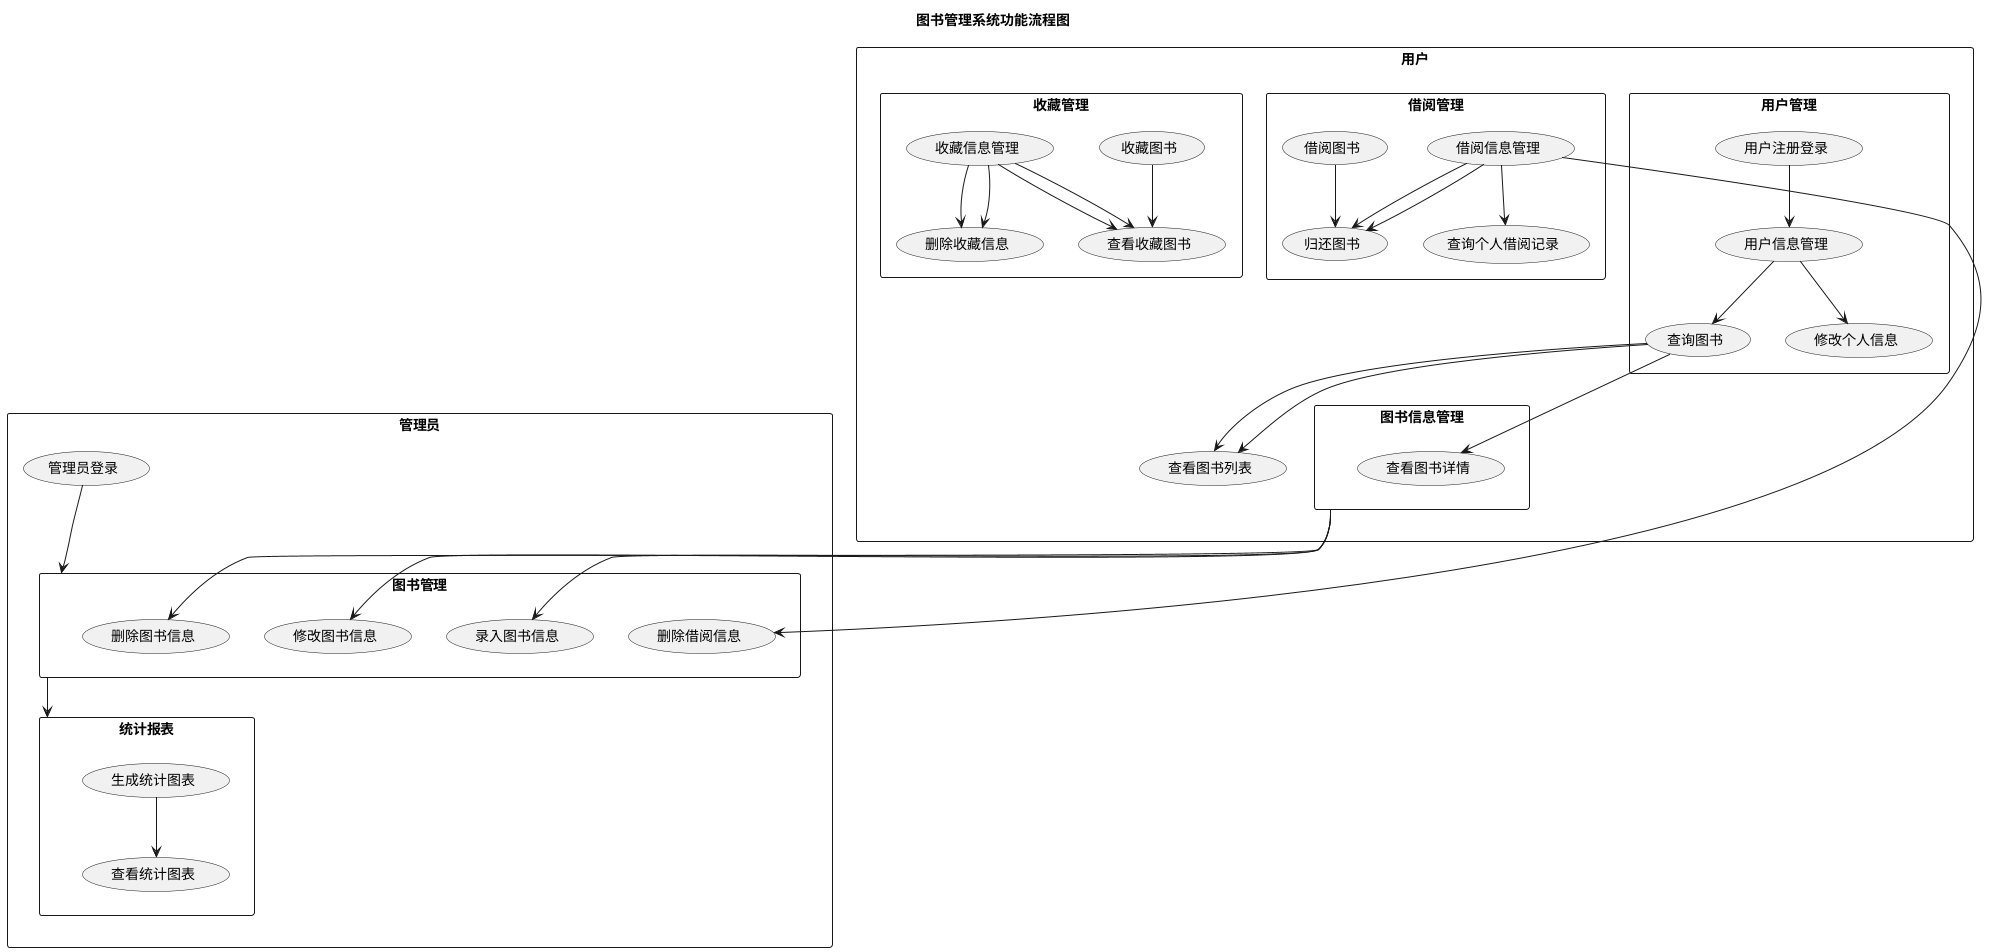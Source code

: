 @startuml

title 图书管理系统功能流程图

rectangle "用户" {

  rectangle "用户管理" {
    (用户注册登录) --> (用户信息管理)
    (用户信息管理) --> (查询图书)
    (用户信息管理) --> (修改个人信息)
  }

  rectangle "借阅管理" {
    (借阅图书) --> (归还图书)
    (借阅信息管理) --> (归还图书)
    (借阅信息管理) --> (查询个人借阅记录)
  }

  rectangle "收藏管理" {
    (收藏图书) --> (查看收藏图书)
    (收藏信息管理) --> (查看收藏图书)
    (收藏信息管理) --> (删除收藏信息)
  }

  rectangle "图书信息管理" {
    (查询图书) --> (查看图书详情)
  }

  (查询图书) --> (查看图书列表)
}

rectangle "管理员" {
  (管理员登录) --> (图书管理)

  rectangle "图书管理" {
    (图书信息管理) --> (录入图书信息)
    (图书信息管理) --> (修改图书信息)
    (图书信息管理) --> (删除图书信息)
    (查询图书) --> (查看图书列表)
    (借阅信息管理) --> (归还图书)
    (借阅信息管理) --> (删除借阅信息)
    (收藏信息管理) --> (查看收藏图书)
    (收藏信息管理) --> (删除收藏信息)
  }

  (图书管理) --> (统计报表)

  rectangle "统计报表" {
    (生成统计图表) --> (查看统计图表)
  }
}

@enduml
